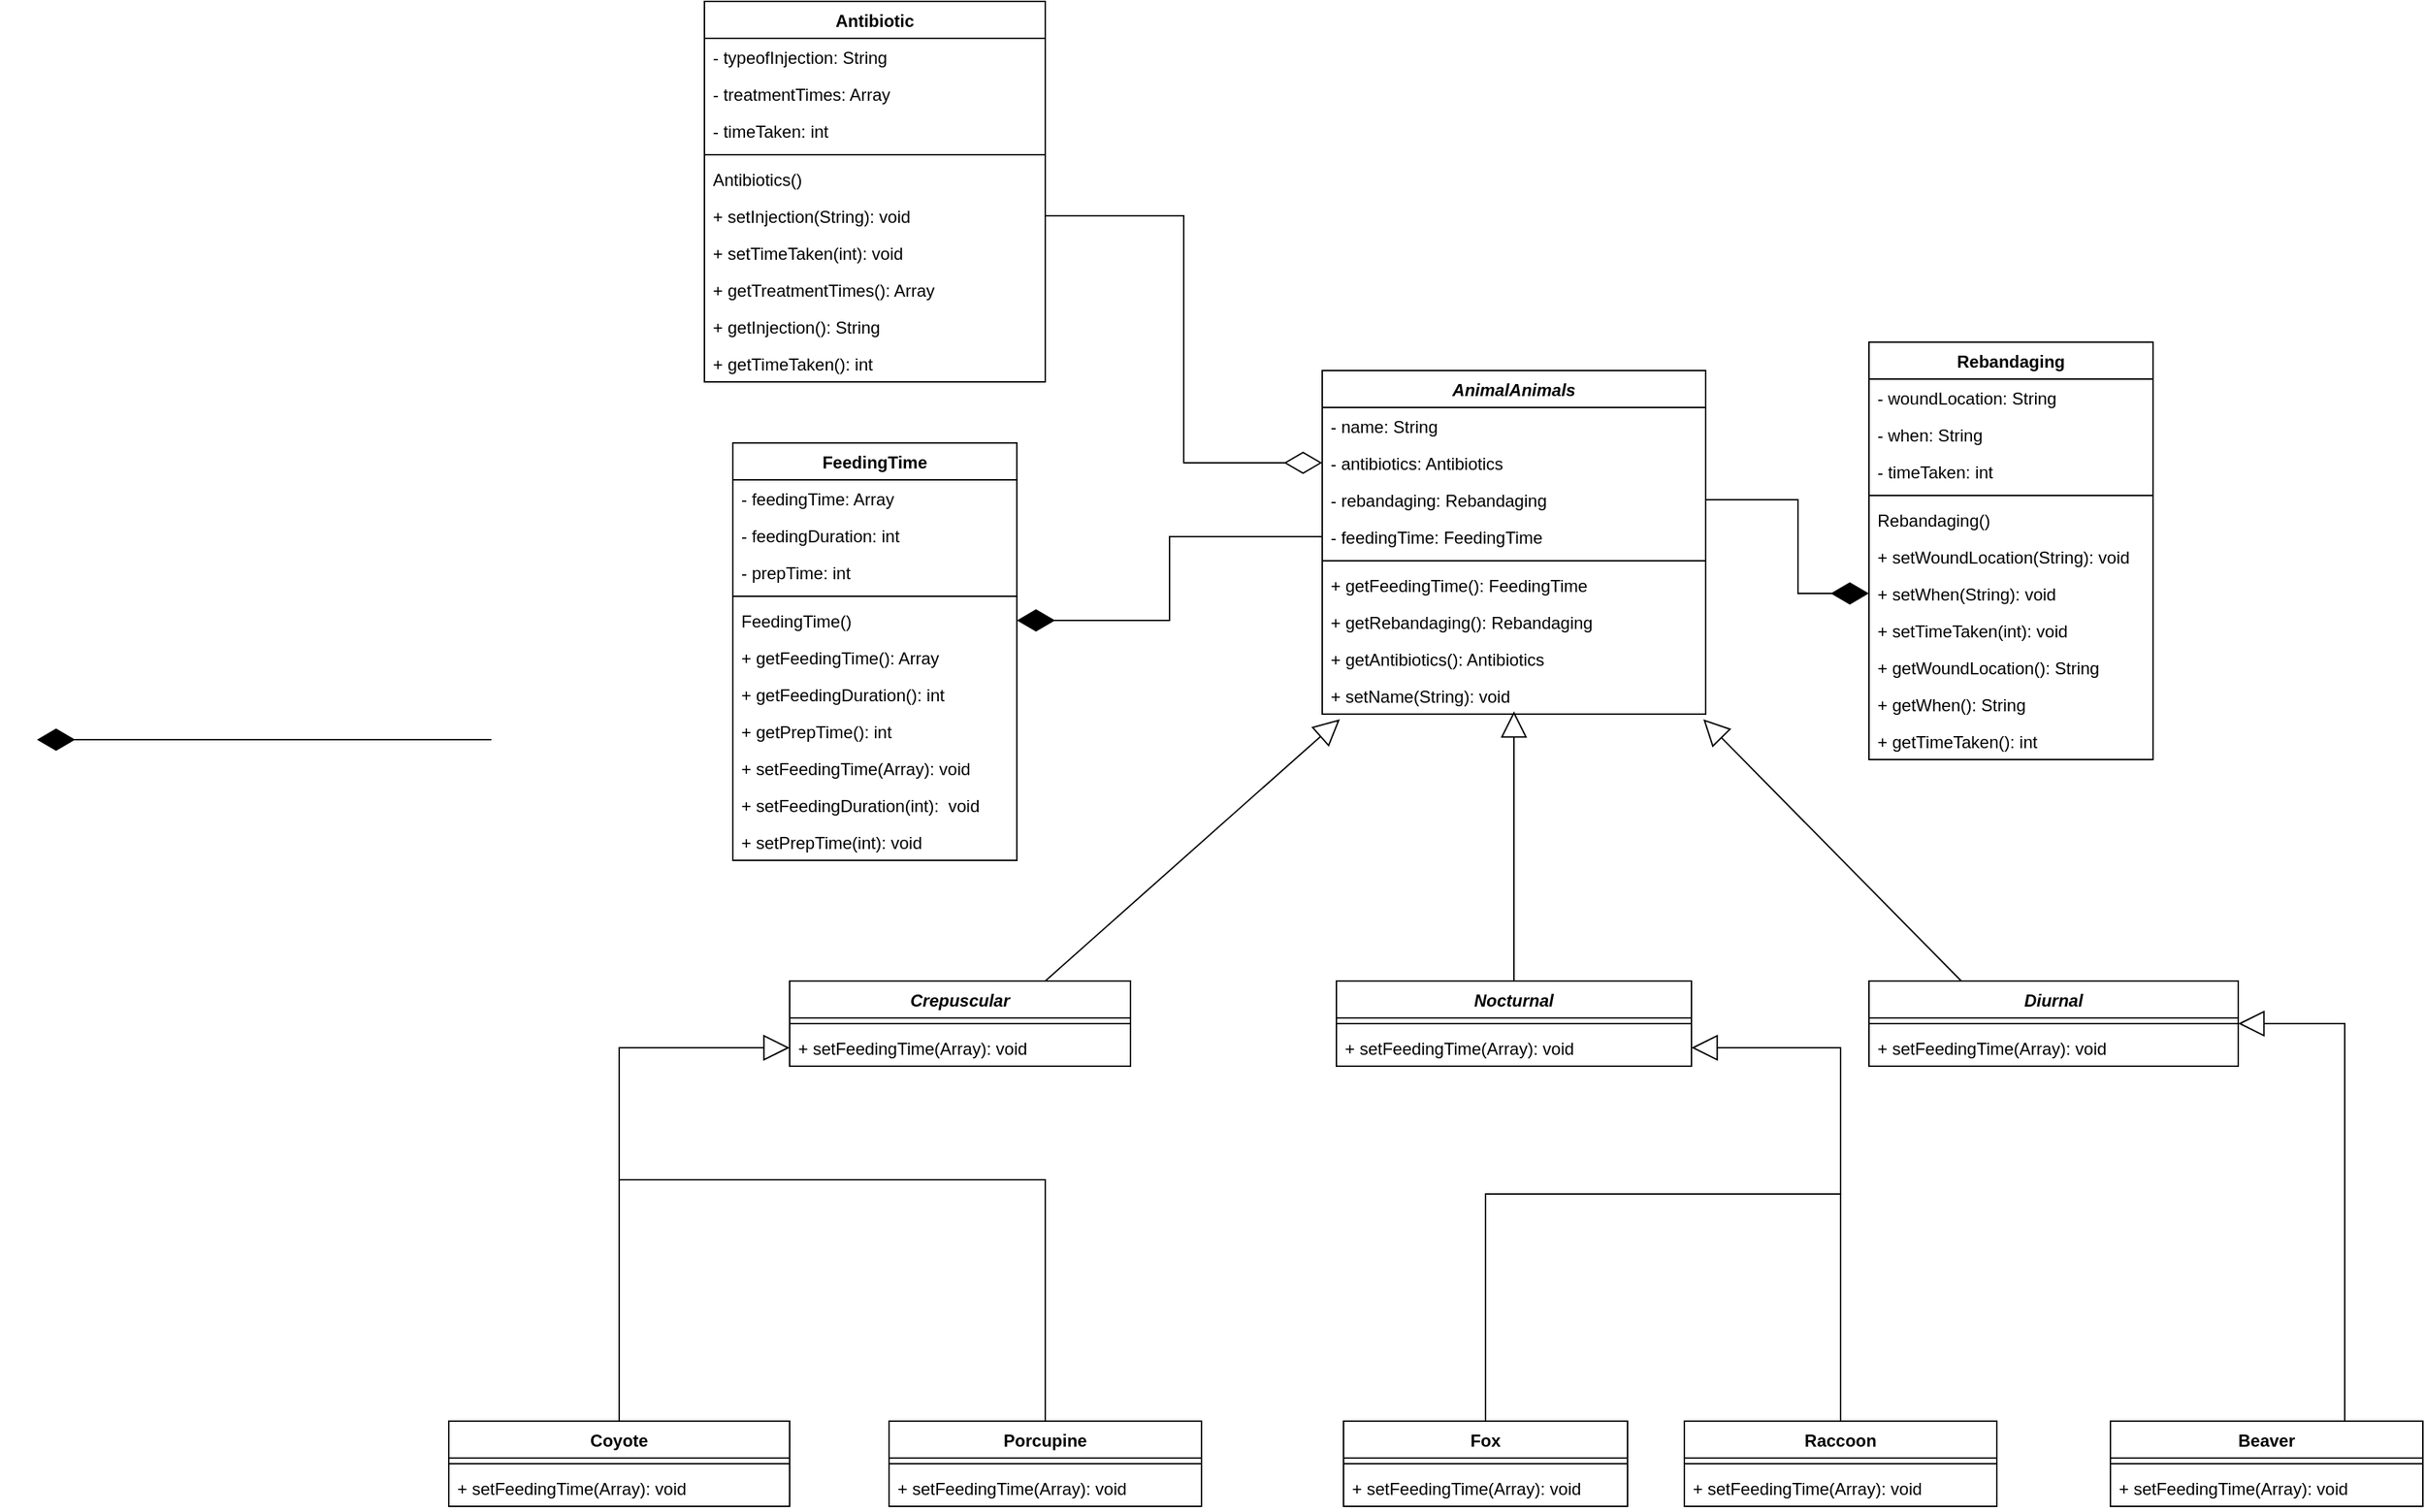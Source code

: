 <mxfile version="21.0.8" type="github">
  <diagram name="Page-1" id="YE-4Yr6UMJsn9fa2ZkE0">
    <mxGraphModel dx="2845" dy="2323" grid="1" gridSize="10" guides="1" tooltips="1" connect="1" arrows="1" fold="1" page="1" pageScale="1" pageWidth="850" pageHeight="1100" math="0" shadow="0">
      <root>
        <mxCell id="0" />
        <mxCell id="1" parent="0" />
        <mxCell id="0RnFH8Ulky1QDVAtq8hC-5" value="Coyote" style="swimlane;fontStyle=1;align=center;verticalAlign=top;childLayout=stackLayout;horizontal=1;startSize=26;horizontalStack=0;resizeParent=1;resizeParentMax=0;resizeLast=0;collapsible=1;marginBottom=0;" parent="1" vertex="1">
          <mxGeometry x="-250" y="280" width="240" height="60" as="geometry" />
        </mxCell>
        <mxCell id="0RnFH8Ulky1QDVAtq8hC-7" value="" style="line;strokeWidth=1;fillColor=none;align=left;verticalAlign=middle;spacingTop=-1;spacingLeft=3;spacingRight=3;rotatable=0;labelPosition=right;points=[];portConstraint=eastwest;strokeColor=inherit;" parent="0RnFH8Ulky1QDVAtq8hC-5" vertex="1">
          <mxGeometry y="26" width="240" height="8" as="geometry" />
        </mxCell>
        <mxCell id="0RnFH8Ulky1QDVAtq8hC-8" value="+ setFeedingTime(Array): void" style="text;strokeColor=none;fillColor=none;align=left;verticalAlign=top;spacingLeft=4;spacingRight=4;overflow=hidden;rotatable=0;points=[[0,0.5],[1,0.5]];portConstraint=eastwest;" parent="0RnFH8Ulky1QDVAtq8hC-5" vertex="1">
          <mxGeometry y="34" width="240" height="26" as="geometry" />
        </mxCell>
        <mxCell id="0RnFH8Ulky1QDVAtq8hC-9" value="Porcupine" style="swimlane;fontStyle=1;align=center;verticalAlign=top;childLayout=stackLayout;horizontal=1;startSize=26;horizontalStack=0;resizeParent=1;resizeParentMax=0;resizeLast=0;collapsible=1;marginBottom=0;" parent="1" vertex="1">
          <mxGeometry x="60" y="280" width="220" height="60" as="geometry" />
        </mxCell>
        <mxCell id="0RnFH8Ulky1QDVAtq8hC-11" value="" style="line;strokeWidth=1;fillColor=none;align=left;verticalAlign=middle;spacingTop=-1;spacingLeft=3;spacingRight=3;rotatable=0;labelPosition=right;points=[];portConstraint=eastwest;strokeColor=inherit;" parent="0RnFH8Ulky1QDVAtq8hC-9" vertex="1">
          <mxGeometry y="26" width="220" height="8" as="geometry" />
        </mxCell>
        <mxCell id="0RnFH8Ulky1QDVAtq8hC-12" value="+ setFeedingTime(Array): void" style="text;strokeColor=none;fillColor=none;align=left;verticalAlign=top;spacingLeft=4;spacingRight=4;overflow=hidden;rotatable=0;points=[[0,0.5],[1,0.5]];portConstraint=eastwest;" parent="0RnFH8Ulky1QDVAtq8hC-9" vertex="1">
          <mxGeometry y="34" width="220" height="26" as="geometry" />
        </mxCell>
        <mxCell id="0RnFH8Ulky1QDVAtq8hC-13" value="Raccoon" style="swimlane;fontStyle=1;align=center;verticalAlign=top;childLayout=stackLayout;horizontal=1;startSize=26;horizontalStack=0;resizeParent=1;resizeParentMax=0;resizeLast=0;collapsible=1;marginBottom=0;" parent="1" vertex="1">
          <mxGeometry x="620" y="280" width="220" height="60" as="geometry" />
        </mxCell>
        <mxCell id="0RnFH8Ulky1QDVAtq8hC-15" value="" style="line;strokeWidth=1;fillColor=none;align=left;verticalAlign=middle;spacingTop=-1;spacingLeft=3;spacingRight=3;rotatable=0;labelPosition=right;points=[];portConstraint=eastwest;strokeColor=inherit;" parent="0RnFH8Ulky1QDVAtq8hC-13" vertex="1">
          <mxGeometry y="26" width="220" height="8" as="geometry" />
        </mxCell>
        <mxCell id="0RnFH8Ulky1QDVAtq8hC-16" value="+ setFeedingTime(Array): void" style="text;strokeColor=none;fillColor=none;align=left;verticalAlign=top;spacingLeft=4;spacingRight=4;overflow=hidden;rotatable=0;points=[[0,0.5],[1,0.5]];portConstraint=eastwest;" parent="0RnFH8Ulky1QDVAtq8hC-13" vertex="1">
          <mxGeometry y="34" width="220" height="26" as="geometry" />
        </mxCell>
        <mxCell id="0RnFH8Ulky1QDVAtq8hC-17" value="Beaver" style="swimlane;fontStyle=1;align=center;verticalAlign=top;childLayout=stackLayout;horizontal=1;startSize=26;horizontalStack=0;resizeParent=1;resizeParentMax=0;resizeLast=0;collapsible=1;marginBottom=0;" parent="1" vertex="1">
          <mxGeometry x="920" y="280" width="220" height="60" as="geometry" />
        </mxCell>
        <mxCell id="0RnFH8Ulky1QDVAtq8hC-19" value="" style="line;strokeWidth=1;fillColor=none;align=left;verticalAlign=middle;spacingTop=-1;spacingLeft=3;spacingRight=3;rotatable=0;labelPosition=right;points=[];portConstraint=eastwest;strokeColor=inherit;" parent="0RnFH8Ulky1QDVAtq8hC-17" vertex="1">
          <mxGeometry y="26" width="220" height="8" as="geometry" />
        </mxCell>
        <mxCell id="0RnFH8Ulky1QDVAtq8hC-20" value="+ setFeedingTime(Array): void" style="text;strokeColor=none;fillColor=none;align=left;verticalAlign=top;spacingLeft=4;spacingRight=4;overflow=hidden;rotatable=0;points=[[0,0.5],[1,0.5]];portConstraint=eastwest;" parent="0RnFH8Ulky1QDVAtq8hC-17" vertex="1">
          <mxGeometry y="34" width="220" height="26" as="geometry" />
        </mxCell>
        <mxCell id="0RnFH8Ulky1QDVAtq8hC-21" value="Fox" style="swimlane;fontStyle=1;align=center;verticalAlign=top;childLayout=stackLayout;horizontal=1;startSize=26;horizontalStack=0;resizeParent=1;resizeParentMax=0;resizeLast=0;collapsible=1;marginBottom=0;" parent="1" vertex="1">
          <mxGeometry x="380" y="280" width="200" height="60" as="geometry" />
        </mxCell>
        <mxCell id="0RnFH8Ulky1QDVAtq8hC-23" value="" style="line;strokeWidth=1;fillColor=none;align=left;verticalAlign=middle;spacingTop=-1;spacingLeft=3;spacingRight=3;rotatable=0;labelPosition=right;points=[];portConstraint=eastwest;strokeColor=inherit;" parent="0RnFH8Ulky1QDVAtq8hC-21" vertex="1">
          <mxGeometry y="26" width="200" height="8" as="geometry" />
        </mxCell>
        <mxCell id="0RnFH8Ulky1QDVAtq8hC-24" value="+ setFeedingTime(Array): void" style="text;strokeColor=none;fillColor=none;align=left;verticalAlign=top;spacingLeft=4;spacingRight=4;overflow=hidden;rotatable=0;points=[[0,0.5],[1,0.5]];portConstraint=eastwest;" parent="0RnFH8Ulky1QDVAtq8hC-21" vertex="1">
          <mxGeometry y="34" width="200" height="26" as="geometry" />
        </mxCell>
        <mxCell id="0RnFH8Ulky1QDVAtq8hC-25" value="AnimalAnimals" style="swimlane;fontStyle=3;align=center;verticalAlign=top;childLayout=stackLayout;horizontal=1;startSize=26;horizontalStack=0;resizeParent=1;resizeParentMax=0;resizeLast=0;collapsible=1;marginBottom=0;" parent="1" vertex="1">
          <mxGeometry x="365" y="-460" width="270" height="242" as="geometry" />
        </mxCell>
        <mxCell id="0RnFH8Ulky1QDVAtq8hC-26" value="- name: String" style="text;strokeColor=none;fillColor=none;align=left;verticalAlign=top;spacingLeft=4;spacingRight=4;overflow=hidden;rotatable=0;points=[[0,0.5],[1,0.5]];portConstraint=eastwest;" parent="0RnFH8Ulky1QDVAtq8hC-25" vertex="1">
          <mxGeometry y="26" width="270" height="26" as="geometry" />
        </mxCell>
        <mxCell id="0RnFH8Ulky1QDVAtq8hC-55" value="- antibiotics: Antibiotics" style="text;strokeColor=none;fillColor=none;align=left;verticalAlign=top;spacingLeft=4;spacingRight=4;overflow=hidden;rotatable=0;points=[[0,0.5],[1,0.5]];portConstraint=eastwest;" parent="0RnFH8Ulky1QDVAtq8hC-25" vertex="1">
          <mxGeometry y="52" width="270" height="26" as="geometry" />
        </mxCell>
        <mxCell id="0RnFH8Ulky1QDVAtq8hC-54" value="- rebandaging: Rebandaging" style="text;strokeColor=none;fillColor=none;align=left;verticalAlign=top;spacingLeft=4;spacingRight=4;overflow=hidden;rotatable=0;points=[[0,0.5],[1,0.5]];portConstraint=eastwest;" parent="0RnFH8Ulky1QDVAtq8hC-25" vertex="1">
          <mxGeometry y="78" width="270" height="26" as="geometry" />
        </mxCell>
        <mxCell id="0RnFH8Ulky1QDVAtq8hC-58" value="- feedingTime: FeedingTime" style="text;strokeColor=none;fillColor=none;align=left;verticalAlign=top;spacingLeft=4;spacingRight=4;overflow=hidden;rotatable=0;points=[[0,0.5],[1,0.5]];portConstraint=eastwest;" parent="0RnFH8Ulky1QDVAtq8hC-25" vertex="1">
          <mxGeometry y="104" width="270" height="26" as="geometry" />
        </mxCell>
        <mxCell id="0RnFH8Ulky1QDVAtq8hC-27" value="" style="line;strokeWidth=1;fillColor=none;align=left;verticalAlign=middle;spacingTop=-1;spacingLeft=3;spacingRight=3;rotatable=0;labelPosition=right;points=[];portConstraint=eastwest;strokeColor=inherit;" parent="0RnFH8Ulky1QDVAtq8hC-25" vertex="1">
          <mxGeometry y="130" width="270" height="8" as="geometry" />
        </mxCell>
        <mxCell id="0RnFH8Ulky1QDVAtq8hC-28" value="+ getFeedingTime(): FeedingTime" style="text;strokeColor=none;fillColor=none;align=left;verticalAlign=top;spacingLeft=4;spacingRight=4;overflow=hidden;rotatable=0;points=[[0,0.5],[1,0.5]];portConstraint=eastwest;" parent="0RnFH8Ulky1QDVAtq8hC-25" vertex="1">
          <mxGeometry y="138" width="270" height="26" as="geometry" />
        </mxCell>
        <mxCell id="0RnFH8Ulky1QDVAtq8hC-29" value="+ getRebandaging(): Rebandaging" style="text;strokeColor=none;fillColor=none;align=left;verticalAlign=top;spacingLeft=4;spacingRight=4;overflow=hidden;rotatable=0;points=[[0,0.5],[1,0.5]];portConstraint=eastwest;" parent="0RnFH8Ulky1QDVAtq8hC-25" vertex="1">
          <mxGeometry y="164" width="270" height="26" as="geometry" />
        </mxCell>
        <mxCell id="0RnFH8Ulky1QDVAtq8hC-32" value="+ getAntibiotics(): Antibiotics" style="text;strokeColor=none;fillColor=none;align=left;verticalAlign=top;spacingLeft=4;spacingRight=4;overflow=hidden;rotatable=0;points=[[0,0.5],[1,0.5]];portConstraint=eastwest;" parent="0RnFH8Ulky1QDVAtq8hC-25" vertex="1">
          <mxGeometry y="190" width="270" height="26" as="geometry" />
        </mxCell>
        <mxCell id="NT5cYAilFlwz2U0sMov8-1" value="+ setName(String): void" style="text;strokeColor=none;fillColor=none;align=left;verticalAlign=top;spacingLeft=4;spacingRight=4;overflow=hidden;rotatable=0;points=[[0,0.5],[1,0.5]];portConstraint=eastwest;" parent="0RnFH8Ulky1QDVAtq8hC-25" vertex="1">
          <mxGeometry y="216" width="270" height="26" as="geometry" />
        </mxCell>
        <mxCell id="0RnFH8Ulky1QDVAtq8hC-40" value="FeedingTime" style="swimlane;fontStyle=1;align=center;verticalAlign=top;childLayout=stackLayout;horizontal=1;startSize=26;horizontalStack=0;resizeParent=1;resizeParentMax=0;resizeLast=0;collapsible=1;marginBottom=0;" parent="1" vertex="1">
          <mxGeometry x="-50" y="-409" width="200" height="294" as="geometry" />
        </mxCell>
        <mxCell id="0RnFH8Ulky1QDVAtq8hC-41" value="- feedingTime: Array" style="text;strokeColor=none;fillColor=none;align=left;verticalAlign=top;spacingLeft=4;spacingRight=4;overflow=hidden;rotatable=0;points=[[0,0.5],[1,0.5]];portConstraint=eastwest;" parent="0RnFH8Ulky1QDVAtq8hC-40" vertex="1">
          <mxGeometry y="26" width="200" height="26" as="geometry" />
        </mxCell>
        <mxCell id="0RnFH8Ulky1QDVAtq8hC-45" value="- feedingDuration: int" style="text;strokeColor=none;fillColor=none;align=left;verticalAlign=top;spacingLeft=4;spacingRight=4;overflow=hidden;rotatable=0;points=[[0,0.5],[1,0.5]];portConstraint=eastwest;" parent="0RnFH8Ulky1QDVAtq8hC-40" vertex="1">
          <mxGeometry y="52" width="200" height="26" as="geometry" />
        </mxCell>
        <mxCell id="0RnFH8Ulky1QDVAtq8hC-46" value="- prepTime: int" style="text;strokeColor=none;fillColor=none;align=left;verticalAlign=top;spacingLeft=4;spacingRight=4;overflow=hidden;rotatable=0;points=[[0,0.5],[1,0.5]];portConstraint=eastwest;" parent="0RnFH8Ulky1QDVAtq8hC-40" vertex="1">
          <mxGeometry y="78" width="200" height="26" as="geometry" />
        </mxCell>
        <mxCell id="0RnFH8Ulky1QDVAtq8hC-42" value="" style="line;strokeWidth=1;fillColor=none;align=left;verticalAlign=middle;spacingTop=-1;spacingLeft=3;spacingRight=3;rotatable=0;labelPosition=right;points=[];portConstraint=eastwest;strokeColor=inherit;" parent="0RnFH8Ulky1QDVAtq8hC-40" vertex="1">
          <mxGeometry y="104" width="200" height="8" as="geometry" />
        </mxCell>
        <mxCell id="0RnFH8Ulky1QDVAtq8hC-60" value="FeedingTime()" style="text;strokeColor=none;fillColor=none;align=left;verticalAlign=top;spacingLeft=4;spacingRight=4;overflow=hidden;rotatable=0;points=[[0,0.5],[1,0.5]];portConstraint=eastwest;" parent="0RnFH8Ulky1QDVAtq8hC-40" vertex="1">
          <mxGeometry y="112" width="200" height="26" as="geometry" />
        </mxCell>
        <mxCell id="0RnFH8Ulky1QDVAtq8hC-43" value="+ getFeedingTime(): Array" style="text;strokeColor=none;fillColor=none;align=left;verticalAlign=top;spacingLeft=4;spacingRight=4;overflow=hidden;rotatable=0;points=[[0,0.5],[1,0.5]];portConstraint=eastwest;" parent="0RnFH8Ulky1QDVAtq8hC-40" vertex="1">
          <mxGeometry y="138" width="200" height="26" as="geometry" />
        </mxCell>
        <mxCell id="0RnFH8Ulky1QDVAtq8hC-48" value="+ getFeedingDuration(): int" style="text;strokeColor=none;fillColor=none;align=left;verticalAlign=top;spacingLeft=4;spacingRight=4;overflow=hidden;rotatable=0;points=[[0,0.5],[1,0.5]];portConstraint=eastwest;" parent="0RnFH8Ulky1QDVAtq8hC-40" vertex="1">
          <mxGeometry y="164" width="200" height="26" as="geometry" />
        </mxCell>
        <mxCell id="0RnFH8Ulky1QDVAtq8hC-49" value="+ getPrepTime(): int" style="text;strokeColor=none;fillColor=none;align=left;verticalAlign=top;spacingLeft=4;spacingRight=4;overflow=hidden;rotatable=0;points=[[0,0.5],[1,0.5]];portConstraint=eastwest;" parent="0RnFH8Ulky1QDVAtq8hC-40" vertex="1">
          <mxGeometry y="190" width="200" height="26" as="geometry" />
        </mxCell>
        <mxCell id="0RnFH8Ulky1QDVAtq8hC-106" value="+ setFeedingTime(Array): void" style="text;strokeColor=none;fillColor=none;align=left;verticalAlign=top;spacingLeft=4;spacingRight=4;overflow=hidden;rotatable=0;points=[[0,0.5],[1,0.5]];portConstraint=eastwest;" parent="0RnFH8Ulky1QDVAtq8hC-40" vertex="1">
          <mxGeometry y="216" width="200" height="26" as="geometry" />
        </mxCell>
        <mxCell id="0RnFH8Ulky1QDVAtq8hC-107" value="+ setFeedingDuration(int):  void" style="text;strokeColor=none;fillColor=none;align=left;verticalAlign=top;spacingLeft=4;spacingRight=4;overflow=hidden;rotatable=0;points=[[0,0.5],[1,0.5]];portConstraint=eastwest;" parent="0RnFH8Ulky1QDVAtq8hC-40" vertex="1">
          <mxGeometry y="242" width="200" height="26" as="geometry" />
        </mxCell>
        <mxCell id="0RnFH8Ulky1QDVAtq8hC-108" value="+ setPrepTime(int): void" style="text;strokeColor=none;fillColor=none;align=left;verticalAlign=top;spacingLeft=4;spacingRight=4;overflow=hidden;rotatable=0;points=[[0,0.5],[1,0.5]];portConstraint=eastwest;" parent="0RnFH8Ulky1QDVAtq8hC-40" vertex="1">
          <mxGeometry y="268" width="200" height="26" as="geometry" />
        </mxCell>
        <mxCell id="0RnFH8Ulky1QDVAtq8hC-50" value="Rebandaging" style="swimlane;fontStyle=1;align=center;verticalAlign=top;childLayout=stackLayout;horizontal=1;startSize=26;horizontalStack=0;resizeParent=1;resizeParentMax=0;resizeLast=0;collapsible=1;marginBottom=0;" parent="1" vertex="1">
          <mxGeometry x="750" y="-480" width="200" height="294" as="geometry" />
        </mxCell>
        <mxCell id="0RnFH8Ulky1QDVAtq8hC-51" value="- woundLocation: String" style="text;strokeColor=none;fillColor=none;align=left;verticalAlign=top;spacingLeft=4;spacingRight=4;overflow=hidden;rotatable=0;points=[[0,0.5],[1,0.5]];portConstraint=eastwest;" parent="0RnFH8Ulky1QDVAtq8hC-50" vertex="1">
          <mxGeometry y="26" width="200" height="26" as="geometry" />
        </mxCell>
        <mxCell id="0RnFH8Ulky1QDVAtq8hC-56" value="- when: String" style="text;strokeColor=none;fillColor=none;align=left;verticalAlign=top;spacingLeft=4;spacingRight=4;overflow=hidden;rotatable=0;points=[[0,0.5],[1,0.5]];portConstraint=eastwest;" parent="0RnFH8Ulky1QDVAtq8hC-50" vertex="1">
          <mxGeometry y="52" width="200" height="26" as="geometry" />
        </mxCell>
        <mxCell id="0RnFH8Ulky1QDVAtq8hC-57" value="- timeTaken: int" style="text;strokeColor=none;fillColor=none;align=left;verticalAlign=top;spacingLeft=4;spacingRight=4;overflow=hidden;rotatable=0;points=[[0,0.5],[1,0.5]];portConstraint=eastwest;" parent="0RnFH8Ulky1QDVAtq8hC-50" vertex="1">
          <mxGeometry y="78" width="200" height="26" as="geometry" />
        </mxCell>
        <mxCell id="0RnFH8Ulky1QDVAtq8hC-52" value="" style="line;strokeWidth=1;fillColor=none;align=left;verticalAlign=middle;spacingTop=-1;spacingLeft=3;spacingRight=3;rotatable=0;labelPosition=right;points=[];portConstraint=eastwest;strokeColor=inherit;" parent="0RnFH8Ulky1QDVAtq8hC-50" vertex="1">
          <mxGeometry y="104" width="200" height="8" as="geometry" />
        </mxCell>
        <mxCell id="0RnFH8Ulky1QDVAtq8hC-53" value="Rebandaging()" style="text;strokeColor=none;fillColor=none;align=left;verticalAlign=top;spacingLeft=4;spacingRight=4;overflow=hidden;rotatable=0;points=[[0,0.5],[1,0.5]];portConstraint=eastwest;" parent="0RnFH8Ulky1QDVAtq8hC-50" vertex="1">
          <mxGeometry y="112" width="200" height="26" as="geometry" />
        </mxCell>
        <mxCell id="0RnFH8Ulky1QDVAtq8hC-61" value="+ setWoundLocation(String): void" style="text;strokeColor=none;fillColor=none;align=left;verticalAlign=top;spacingLeft=4;spacingRight=4;overflow=hidden;rotatable=0;points=[[0,0.5],[1,0.5]];portConstraint=eastwest;" parent="0RnFH8Ulky1QDVAtq8hC-50" vertex="1">
          <mxGeometry y="138" width="200" height="26" as="geometry" />
        </mxCell>
        <mxCell id="0RnFH8Ulky1QDVAtq8hC-62" value="+ setWhen(String): void" style="text;strokeColor=none;fillColor=none;align=left;verticalAlign=top;spacingLeft=4;spacingRight=4;overflow=hidden;rotatable=0;points=[[0,0.5],[1,0.5]];portConstraint=eastwest;" parent="0RnFH8Ulky1QDVAtq8hC-50" vertex="1">
          <mxGeometry y="164" width="200" height="26" as="geometry" />
        </mxCell>
        <mxCell id="0RnFH8Ulky1QDVAtq8hC-63" value="+ setTimeTaken(int): void" style="text;strokeColor=none;fillColor=none;align=left;verticalAlign=top;spacingLeft=4;spacingRight=4;overflow=hidden;rotatable=0;points=[[0,0.5],[1,0.5]];portConstraint=eastwest;" parent="0RnFH8Ulky1QDVAtq8hC-50" vertex="1">
          <mxGeometry y="190" width="200" height="26" as="geometry" />
        </mxCell>
        <mxCell id="0RnFH8Ulky1QDVAtq8hC-64" value="+ getWoundLocation(): String" style="text;strokeColor=none;fillColor=none;align=left;verticalAlign=top;spacingLeft=4;spacingRight=4;overflow=hidden;rotatable=0;points=[[0,0.5],[1,0.5]];portConstraint=eastwest;" parent="0RnFH8Ulky1QDVAtq8hC-50" vertex="1">
          <mxGeometry y="216" width="200" height="26" as="geometry" />
        </mxCell>
        <mxCell id="0RnFH8Ulky1QDVAtq8hC-65" value="+ getWhen(): String" style="text;strokeColor=none;fillColor=none;align=left;verticalAlign=top;spacingLeft=4;spacingRight=4;overflow=hidden;rotatable=0;points=[[0,0.5],[1,0.5]];portConstraint=eastwest;" parent="0RnFH8Ulky1QDVAtq8hC-50" vertex="1">
          <mxGeometry y="242" width="200" height="26" as="geometry" />
        </mxCell>
        <mxCell id="0RnFH8Ulky1QDVAtq8hC-66" value="+ getTimeTaken(): int" style="text;strokeColor=none;fillColor=none;align=left;verticalAlign=top;spacingLeft=4;spacingRight=4;overflow=hidden;rotatable=0;points=[[0,0.5],[1,0.5]];portConstraint=eastwest;" parent="0RnFH8Ulky1QDVAtq8hC-50" vertex="1">
          <mxGeometry y="268" width="200" height="26" as="geometry" />
        </mxCell>
        <mxCell id="0RnFH8Ulky1QDVAtq8hC-67" value="Antibiotic" style="swimlane;fontStyle=1;align=center;verticalAlign=top;childLayout=stackLayout;horizontal=1;startSize=26;horizontalStack=0;resizeParent=1;resizeParentMax=0;resizeLast=0;collapsible=1;marginBottom=0;" parent="1" vertex="1">
          <mxGeometry x="-70" y="-720" width="240" height="268" as="geometry" />
        </mxCell>
        <mxCell id="0RnFH8Ulky1QDVAtq8hC-68" value="- typeofInjection: String" style="text;strokeColor=none;fillColor=none;align=left;verticalAlign=top;spacingLeft=4;spacingRight=4;overflow=hidden;rotatable=0;points=[[0,0.5],[1,0.5]];portConstraint=eastwest;" parent="0RnFH8Ulky1QDVAtq8hC-67" vertex="1">
          <mxGeometry y="26" width="240" height="26" as="geometry" />
        </mxCell>
        <mxCell id="0RnFH8Ulky1QDVAtq8hC-74" value="- treatmentTimes: Array" style="text;strokeColor=none;fillColor=none;align=left;verticalAlign=top;spacingLeft=4;spacingRight=4;overflow=hidden;rotatable=0;points=[[0,0.5],[1,0.5]];portConstraint=eastwest;" parent="0RnFH8Ulky1QDVAtq8hC-67" vertex="1">
          <mxGeometry y="52" width="240" height="26" as="geometry" />
        </mxCell>
        <mxCell id="0RnFH8Ulky1QDVAtq8hC-75" value="- timeTaken: int" style="text;strokeColor=none;fillColor=none;align=left;verticalAlign=top;spacingLeft=4;spacingRight=4;overflow=hidden;rotatable=0;points=[[0,0.5],[1,0.5]];portConstraint=eastwest;" parent="0RnFH8Ulky1QDVAtq8hC-67" vertex="1">
          <mxGeometry y="78" width="240" height="26" as="geometry" />
        </mxCell>
        <mxCell id="0RnFH8Ulky1QDVAtq8hC-69" value="" style="line;strokeWidth=1;fillColor=none;align=left;verticalAlign=middle;spacingTop=-1;spacingLeft=3;spacingRight=3;rotatable=0;labelPosition=right;points=[];portConstraint=eastwest;strokeColor=inherit;" parent="0RnFH8Ulky1QDVAtq8hC-67" vertex="1">
          <mxGeometry y="104" width="240" height="8" as="geometry" />
        </mxCell>
        <mxCell id="NT5cYAilFlwz2U0sMov8-3" value="Antibiotics()" style="text;strokeColor=none;fillColor=none;align=left;verticalAlign=top;spacingLeft=4;spacingRight=4;overflow=hidden;rotatable=0;points=[[0,0.5],[1,0.5]];portConstraint=eastwest;" parent="0RnFH8Ulky1QDVAtq8hC-67" vertex="1">
          <mxGeometry y="112" width="240" height="26" as="geometry" />
        </mxCell>
        <mxCell id="0RnFH8Ulky1QDVAtq8hC-70" value="+ setInjection(String): void" style="text;strokeColor=none;fillColor=none;align=left;verticalAlign=top;spacingLeft=4;spacingRight=4;overflow=hidden;rotatable=0;points=[[0,0.5],[1,0.5]];portConstraint=eastwest;" parent="0RnFH8Ulky1QDVAtq8hC-67" vertex="1">
          <mxGeometry y="138" width="240" height="26" as="geometry" />
        </mxCell>
        <mxCell id="0RnFH8Ulky1QDVAtq8hC-76" value="+ setTimeTaken(int): void" style="text;strokeColor=none;fillColor=none;align=left;verticalAlign=top;spacingLeft=4;spacingRight=4;overflow=hidden;rotatable=0;points=[[0,0.5],[1,0.5]];portConstraint=eastwest;" parent="0RnFH8Ulky1QDVAtq8hC-67" vertex="1">
          <mxGeometry y="164" width="240" height="26" as="geometry" />
        </mxCell>
        <mxCell id="0RnFH8Ulky1QDVAtq8hC-77" value="+ getTreatmentTimes(): Array" style="text;strokeColor=none;fillColor=none;align=left;verticalAlign=top;spacingLeft=4;spacingRight=4;overflow=hidden;rotatable=0;points=[[0,0.5],[1,0.5]];portConstraint=eastwest;" parent="0RnFH8Ulky1QDVAtq8hC-67" vertex="1">
          <mxGeometry y="190" width="240" height="26" as="geometry" />
        </mxCell>
        <mxCell id="0RnFH8Ulky1QDVAtq8hC-78" value="+ getInjection(): String" style="text;strokeColor=none;fillColor=none;align=left;verticalAlign=top;spacingLeft=4;spacingRight=4;overflow=hidden;rotatable=0;points=[[0,0.5],[1,0.5]];portConstraint=eastwest;" parent="0RnFH8Ulky1QDVAtq8hC-67" vertex="1">
          <mxGeometry y="216" width="240" height="26" as="geometry" />
        </mxCell>
        <mxCell id="0RnFH8Ulky1QDVAtq8hC-79" value="+ getTimeTaken(): int" style="text;strokeColor=none;fillColor=none;align=left;verticalAlign=top;spacingLeft=4;spacingRight=4;overflow=hidden;rotatable=0;points=[[0,0.5],[1,0.5]];portConstraint=eastwest;" parent="0RnFH8Ulky1QDVAtq8hC-67" vertex="1">
          <mxGeometry y="242" width="240" height="26" as="geometry" />
        </mxCell>
        <mxCell id="0RnFH8Ulky1QDVAtq8hC-80" value="Diurnal" style="swimlane;fontStyle=3;align=center;verticalAlign=top;childLayout=stackLayout;horizontal=1;startSize=26;horizontalStack=0;resizeParent=1;resizeParentMax=0;resizeLast=0;collapsible=1;marginBottom=0;" parent="1" vertex="1">
          <mxGeometry x="750" y="-30" width="260" height="60" as="geometry" />
        </mxCell>
        <mxCell id="0RnFH8Ulky1QDVAtq8hC-82" value="" style="line;strokeWidth=1;fillColor=none;align=left;verticalAlign=middle;spacingTop=-1;spacingLeft=3;spacingRight=3;rotatable=0;labelPosition=right;points=[];portConstraint=eastwest;strokeColor=inherit;" parent="0RnFH8Ulky1QDVAtq8hC-80" vertex="1">
          <mxGeometry y="26" width="260" height="8" as="geometry" />
        </mxCell>
        <mxCell id="0RnFH8Ulky1QDVAtq8hC-83" value="+ setFeedingTime(Array): void" style="text;strokeColor=none;fillColor=none;align=left;verticalAlign=top;spacingLeft=4;spacingRight=4;overflow=hidden;rotatable=0;points=[[0,0.5],[1,0.5]];portConstraint=eastwest;" parent="0RnFH8Ulky1QDVAtq8hC-80" vertex="1">
          <mxGeometry y="34" width="260" height="26" as="geometry" />
        </mxCell>
        <mxCell id="0RnFH8Ulky1QDVAtq8hC-84" value="Nocturnal" style="swimlane;fontStyle=3;align=center;verticalAlign=top;childLayout=stackLayout;horizontal=1;startSize=26;horizontalStack=0;resizeParent=1;resizeParentMax=0;resizeLast=0;collapsible=1;marginBottom=0;" parent="1" vertex="1">
          <mxGeometry x="375" y="-30" width="250" height="60" as="geometry" />
        </mxCell>
        <mxCell id="0RnFH8Ulky1QDVAtq8hC-86" value="" style="line;strokeWidth=1;fillColor=none;align=left;verticalAlign=middle;spacingTop=-1;spacingLeft=3;spacingRight=3;rotatable=0;labelPosition=right;points=[];portConstraint=eastwest;strokeColor=inherit;" parent="0RnFH8Ulky1QDVAtq8hC-84" vertex="1">
          <mxGeometry y="26" width="250" height="8" as="geometry" />
        </mxCell>
        <mxCell id="0RnFH8Ulky1QDVAtq8hC-87" value="+ setFeedingTime(Array): void" style="text;strokeColor=none;fillColor=none;align=left;verticalAlign=top;spacingLeft=4;spacingRight=4;overflow=hidden;rotatable=0;points=[[0,0.5],[1,0.5]];portConstraint=eastwest;" parent="0RnFH8Ulky1QDVAtq8hC-84" vertex="1">
          <mxGeometry y="34" width="250" height="26" as="geometry" />
        </mxCell>
        <mxCell id="0RnFH8Ulky1QDVAtq8hC-88" value="Crepuscular" style="swimlane;fontStyle=3;align=center;verticalAlign=top;childLayout=stackLayout;horizontal=1;startSize=26;horizontalStack=0;resizeParent=1;resizeParentMax=0;resizeLast=0;collapsible=1;marginBottom=0;" parent="1" vertex="1">
          <mxGeometry x="-10" y="-30" width="240" height="60" as="geometry" />
        </mxCell>
        <mxCell id="0RnFH8Ulky1QDVAtq8hC-90" value="" style="line;strokeWidth=1;fillColor=none;align=left;verticalAlign=middle;spacingTop=-1;spacingLeft=3;spacingRight=3;rotatable=0;labelPosition=right;points=[];portConstraint=eastwest;strokeColor=inherit;" parent="0RnFH8Ulky1QDVAtq8hC-88" vertex="1">
          <mxGeometry y="26" width="240" height="8" as="geometry" />
        </mxCell>
        <mxCell id="0RnFH8Ulky1QDVAtq8hC-91" value="+ setFeedingTime(Array): void" style="text;strokeColor=none;fillColor=none;align=left;verticalAlign=top;spacingLeft=4;spacingRight=4;overflow=hidden;rotatable=0;points=[[0,0.5],[1,0.5]];portConstraint=eastwest;" parent="0RnFH8Ulky1QDVAtq8hC-88" vertex="1">
          <mxGeometry y="34" width="240" height="26" as="geometry" />
        </mxCell>
        <mxCell id="0RnFH8Ulky1QDVAtq8hC-111" value="" style="endArrow=diamondThin;endFill=1;endSize=24;html=1;rounded=0;exitX=1;exitY=0.5;exitDx=0;exitDy=0;edgeStyle=orthogonalEdgeStyle;entryX=0;entryY=0.5;entryDx=0;entryDy=0;" parent="1" source="0RnFH8Ulky1QDVAtq8hC-54" target="0RnFH8Ulky1QDVAtq8hC-62" edge="1">
          <mxGeometry width="160" relative="1" as="geometry">
            <mxPoint x="520" y="-130" as="sourcePoint" />
            <mxPoint x="750" y="-340" as="targetPoint" />
            <Array as="points">
              <mxPoint x="700" y="-369" />
              <mxPoint x="700" y="-303" />
            </Array>
          </mxGeometry>
        </mxCell>
        <mxCell id="0RnFH8Ulky1QDVAtq8hC-112" value="" style="endArrow=diamondThin;endFill=1;endSize=24;html=1;rounded=0;edgeStyle=orthogonalEdgeStyle;" parent="1" edge="1">
          <mxGeometry width="160" relative="1" as="geometry">
            <mxPoint x="-220" y="-200" as="sourcePoint" />
            <mxPoint x="-540" y="-200" as="targetPoint" />
          </mxGeometry>
        </mxCell>
        <mxCell id="0RnFH8Ulky1QDVAtq8hC-113" value="" style="endArrow=diamondThin;endFill=1;endSize=24;html=1;rounded=0;exitX=0;exitY=0.5;exitDx=0;exitDy=0;entryX=1;entryY=0.5;entryDx=0;entryDy=0;edgeStyle=orthogonalEdgeStyle;" parent="1" source="0RnFH8Ulky1QDVAtq8hC-58" target="0RnFH8Ulky1QDVAtq8hC-60" edge="1">
          <mxGeometry width="160" relative="1" as="geometry">
            <mxPoint x="560" y="-40" as="sourcePoint" />
            <mxPoint x="720" y="-40" as="targetPoint" />
          </mxGeometry>
        </mxCell>
        <mxCell id="0RnFH8Ulky1QDVAtq8hC-114" value="" style="endArrow=block;endSize=16;endFill=0;html=1;rounded=0;exitX=0.5;exitY=0;exitDx=0;exitDy=0;entryX=0.5;entryY=0.923;entryDx=0;entryDy=0;entryPerimeter=0;" parent="1" source="0RnFH8Ulky1QDVAtq8hC-84" target="NT5cYAilFlwz2U0sMov8-1" edge="1">
          <mxGeometry width="160" relative="1" as="geometry">
            <mxPoint x="560" y="-70" as="sourcePoint" />
            <mxPoint x="720" y="-70" as="targetPoint" />
          </mxGeometry>
        </mxCell>
        <mxCell id="0RnFH8Ulky1QDVAtq8hC-115" value="" style="endArrow=block;endSize=16;endFill=0;html=1;rounded=0;exitX=0.25;exitY=0;exitDx=0;exitDy=0;entryX=0.994;entryY=1.141;entryDx=0;entryDy=0;entryPerimeter=0;" parent="1" source="0RnFH8Ulky1QDVAtq8hC-80" target="NT5cYAilFlwz2U0sMov8-1" edge="1">
          <mxGeometry width="160" relative="1" as="geometry">
            <mxPoint x="570" y="-60.0" as="sourcePoint" />
            <mxPoint x="730" y="-60.0" as="targetPoint" />
          </mxGeometry>
        </mxCell>
        <mxCell id="0RnFH8Ulky1QDVAtq8hC-116" value="" style="endArrow=block;endSize=16;endFill=0;html=1;rounded=0;exitX=0.75;exitY=0;exitDx=0;exitDy=0;entryX=0.046;entryY=1.141;entryDx=0;entryDy=0;entryPerimeter=0;" parent="1" source="0RnFH8Ulky1QDVAtq8hC-88" target="NT5cYAilFlwz2U0sMov8-1" edge="1">
          <mxGeometry width="160" relative="1" as="geometry">
            <mxPoint x="580" y="-50.0" as="sourcePoint" />
            <mxPoint x="740" y="-50.0" as="targetPoint" />
          </mxGeometry>
        </mxCell>
        <mxCell id="0RnFH8Ulky1QDVAtq8hC-120" value="" style="endArrow=block;endSize=16;endFill=0;html=1;rounded=0;edgeStyle=orthogonalEdgeStyle;exitX=0.5;exitY=0;exitDx=0;exitDy=0;entryX=0;entryY=0.5;entryDx=0;entryDy=0;" parent="1" source="0RnFH8Ulky1QDVAtq8hC-5" target="0RnFH8Ulky1QDVAtq8hC-91" edge="1">
          <mxGeometry width="160" relative="1" as="geometry">
            <mxPoint x="181" y="270" as="sourcePoint" />
            <mxPoint x="-50" y="90" as="targetPoint" />
            <Array as="points">
              <mxPoint x="-130" y="17" />
            </Array>
          </mxGeometry>
        </mxCell>
        <mxCell id="0RnFH8Ulky1QDVAtq8hC-125" value="" style="endArrow=none;html=1;rounded=0;edgeStyle=orthogonalEdgeStyle;exitX=0.5;exitY=0;exitDx=0;exitDy=0;" parent="1" source="0RnFH8Ulky1QDVAtq8hC-9" edge="1">
          <mxGeometry width="50" height="50" relative="1" as="geometry">
            <mxPoint x="370" y="160" as="sourcePoint" />
            <mxPoint x="-130" y="110" as="targetPoint" />
            <Array as="points">
              <mxPoint x="170" y="110" />
            </Array>
          </mxGeometry>
        </mxCell>
        <mxCell id="0RnFH8Ulky1QDVAtq8hC-127" value="" style="endArrow=block;endSize=16;endFill=0;html=1;rounded=0;edgeStyle=orthogonalEdgeStyle;exitX=0.5;exitY=0;exitDx=0;exitDy=0;entryX=1;entryY=0.5;entryDx=0;entryDy=0;" parent="1" source="0RnFH8Ulky1QDVAtq8hC-13" target="0RnFH8Ulky1QDVAtq8hC-87" edge="1">
          <mxGeometry width="160" relative="1" as="geometry">
            <mxPoint x="700" y="280" as="sourcePoint" />
            <mxPoint x="820" y="17" as="targetPoint" />
            <Array as="points">
              <mxPoint x="730" y="17" />
            </Array>
          </mxGeometry>
        </mxCell>
        <mxCell id="0RnFH8Ulky1QDVAtq8hC-128" value="" style="endArrow=none;html=1;rounded=0;edgeStyle=orthogonalEdgeStyle;exitX=0.5;exitY=0;exitDx=0;exitDy=0;" parent="1" source="0RnFH8Ulky1QDVAtq8hC-21" edge="1">
          <mxGeometry width="50" height="50" relative="1" as="geometry">
            <mxPoint x="240" y="290" as="sourcePoint" />
            <mxPoint x="730" y="120" as="targetPoint" />
            <Array as="points">
              <mxPoint x="480" y="120" />
            </Array>
          </mxGeometry>
        </mxCell>
        <mxCell id="0RnFH8Ulky1QDVAtq8hC-129" value="" style="endArrow=block;endSize=16;endFill=0;html=1;rounded=0;edgeStyle=orthogonalEdgeStyle;exitX=0.75;exitY=0;exitDx=0;exitDy=0;entryX=1;entryY=0.5;entryDx=0;entryDy=0;" parent="1" source="0RnFH8Ulky1QDVAtq8hC-17" edge="1">
          <mxGeometry width="160" relative="1" as="geometry">
            <mxPoint x="1115" y="263" as="sourcePoint" />
            <mxPoint x="1010" as="targetPoint" />
            <Array as="points">
              <mxPoint x="1085" />
            </Array>
          </mxGeometry>
        </mxCell>
        <mxCell id="NT5cYAilFlwz2U0sMov8-4" value="" style="endArrow=diamondThin;endFill=0;endSize=24;html=1;rounded=0;exitX=1;exitY=0.5;exitDx=0;exitDy=0;edgeStyle=orthogonalEdgeStyle;entryX=0;entryY=0.5;entryDx=0;entryDy=0;" parent="1" source="0RnFH8Ulky1QDVAtq8hC-70" target="0RnFH8Ulky1QDVAtq8hC-55" edge="1">
          <mxGeometry width="160" relative="1" as="geometry">
            <mxPoint x="220" y="-570" as="sourcePoint" />
            <mxPoint x="380" y="-570" as="targetPoint" />
          </mxGeometry>
        </mxCell>
      </root>
    </mxGraphModel>
  </diagram>
</mxfile>
